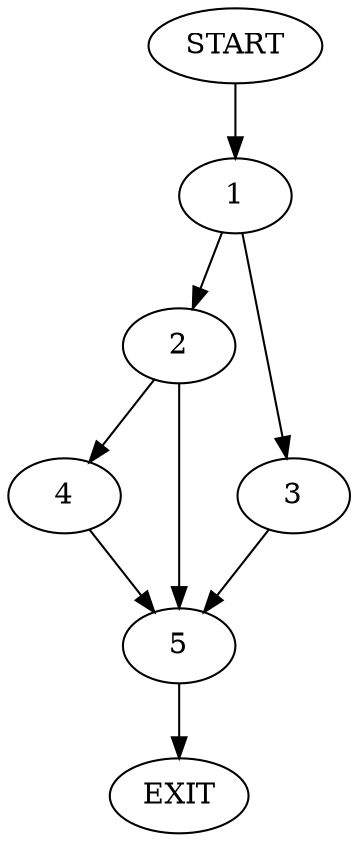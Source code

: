 digraph {
0 [label="START"];
1;
2;
3;
4;
5;
6 [label="EXIT"];
0 -> 1;
1 -> 2;
1 -> 3;
2 -> 4;
2 -> 5;
3 -> 5;
4 -> 5;
5 -> 6;
}